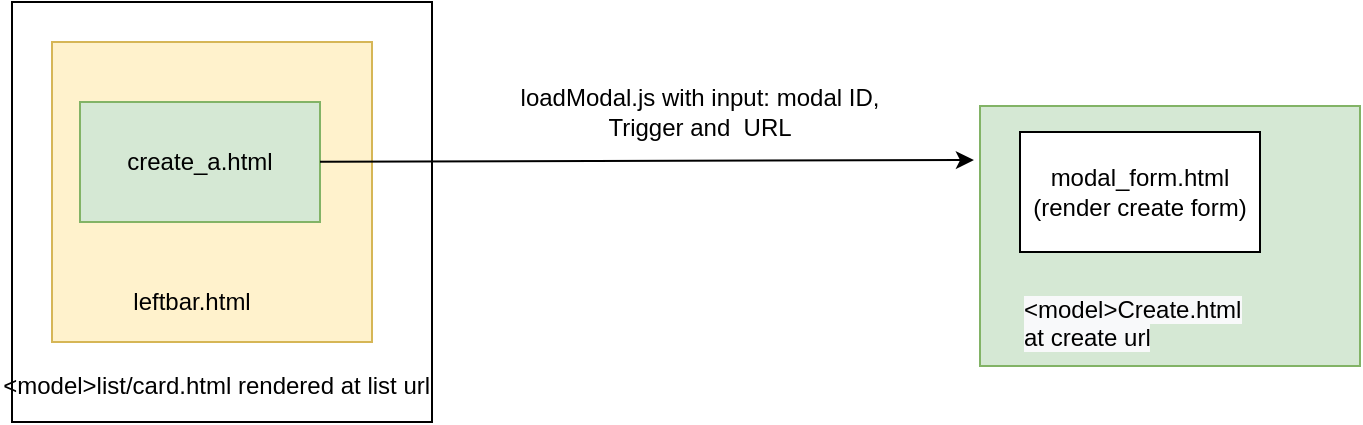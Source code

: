 <mxfile version="13.9.9" type="device"><diagram id="r3CHzFJUTw5txKYg3Z7y" name="Page-1"><mxGraphModel dx="1086" dy="798" grid="1" gridSize="10" guides="1" tooltips="1" connect="1" arrows="1" fold="1" page="1" pageScale="1" pageWidth="827" pageHeight="1169" math="0" shadow="0"><root><mxCell id="0"/><mxCell id="1" parent="0"/><mxCell id="gOU5H7oMDyvgvseVm4dX-1" value="" style="whiteSpace=wrap;html=1;aspect=fixed;" parent="1" vertex="1"><mxGeometry x="86" y="110" width="210" height="210" as="geometry"/></mxCell><mxCell id="gOU5H7oMDyvgvseVm4dX-2" value="&amp;lt;model&amp;gt;list/card.html rendered at list url&amp;nbsp;" style="text;html=1;strokeColor=none;fillColor=none;align=center;verticalAlign=middle;whiteSpace=wrap;rounded=0;" parent="1" vertex="1"><mxGeometry x="80" y="292" width="220" height="20" as="geometry"/></mxCell><mxCell id="gOU5H7oMDyvgvseVm4dX-3" value="" style="rounded=0;whiteSpace=wrap;html=1;fillColor=#fff2cc;strokeColor=#d6b656;" parent="1" vertex="1"><mxGeometry x="106" y="130" width="160" height="150" as="geometry"/></mxCell><mxCell id="gOU5H7oMDyvgvseVm4dX-4" value="leftbar.html" style="text;html=1;strokeColor=none;fillColor=none;align=center;verticalAlign=middle;whiteSpace=wrap;rounded=0;" parent="1" vertex="1"><mxGeometry x="156" y="250" width="40" height="20" as="geometry"/></mxCell><mxCell id="gOU5H7oMDyvgvseVm4dX-5" value="create_a.html" style="rounded=0;whiteSpace=wrap;html=1;fillColor=#d5e8d4;strokeColor=#82b366;" parent="1" vertex="1"><mxGeometry x="120" y="160" width="120" height="60" as="geometry"/></mxCell><mxCell id="gOU5H7oMDyvgvseVm4dX-6" value="" style="rounded=0;whiteSpace=wrap;html=1;fillColor=#d5e8d4;strokeColor=#82b366;" parent="1" vertex="1"><mxGeometry x="570" y="162" width="190" height="130" as="geometry"/></mxCell><mxCell id="gOU5H7oMDyvgvseVm4dX-7" value="&lt;span style=&quot;color: rgb(0 , 0 , 0) ; font-family: &amp;#34;helvetica&amp;#34; ; font-size: 12px ; font-style: normal ; font-weight: 400 ; letter-spacing: normal ; text-align: center ; text-indent: 0px ; text-transform: none ; word-spacing: 0px ; background-color: rgb(248 , 249 , 250) ; display: inline ; float: none&quot;&gt;&amp;lt;model&amp;gt;Create.html at create url&lt;/span&gt;" style="text;whiteSpace=wrap;html=1;" parent="1" vertex="1"><mxGeometry x="590" y="250" width="120" height="30" as="geometry"/></mxCell><mxCell id="gOU5H7oMDyvgvseVm4dX-8" value="modal_form.html (render create form)" style="rounded=0;whiteSpace=wrap;html=1;" parent="1" vertex="1"><mxGeometry x="590" y="175" width="120" height="60" as="geometry"/></mxCell><mxCell id="gOU5H7oMDyvgvseVm4dX-9" value="" style="endArrow=classic;html=1;entryX=-0.016;entryY=0.208;entryDx=0;entryDy=0;entryPerimeter=0;" parent="1" source="gOU5H7oMDyvgvseVm4dX-5" target="gOU5H7oMDyvgvseVm4dX-6" edge="1"><mxGeometry width="50" height="50" relative="1" as="geometry"><mxPoint x="390" y="420" as="sourcePoint"/><mxPoint x="440" y="370" as="targetPoint"/></mxGeometry></mxCell><mxCell id="gOU5H7oMDyvgvseVm4dX-10" value="loadModal.js with input: modal ID, Trigger and&amp;nbsp; URL" style="text;html=1;strokeColor=none;fillColor=none;align=center;verticalAlign=middle;whiteSpace=wrap;rounded=0;" parent="1" vertex="1"><mxGeometry x="330" y="155" width="200" height="20" as="geometry"/></mxCell></root></mxGraphModel></diagram></mxfile>